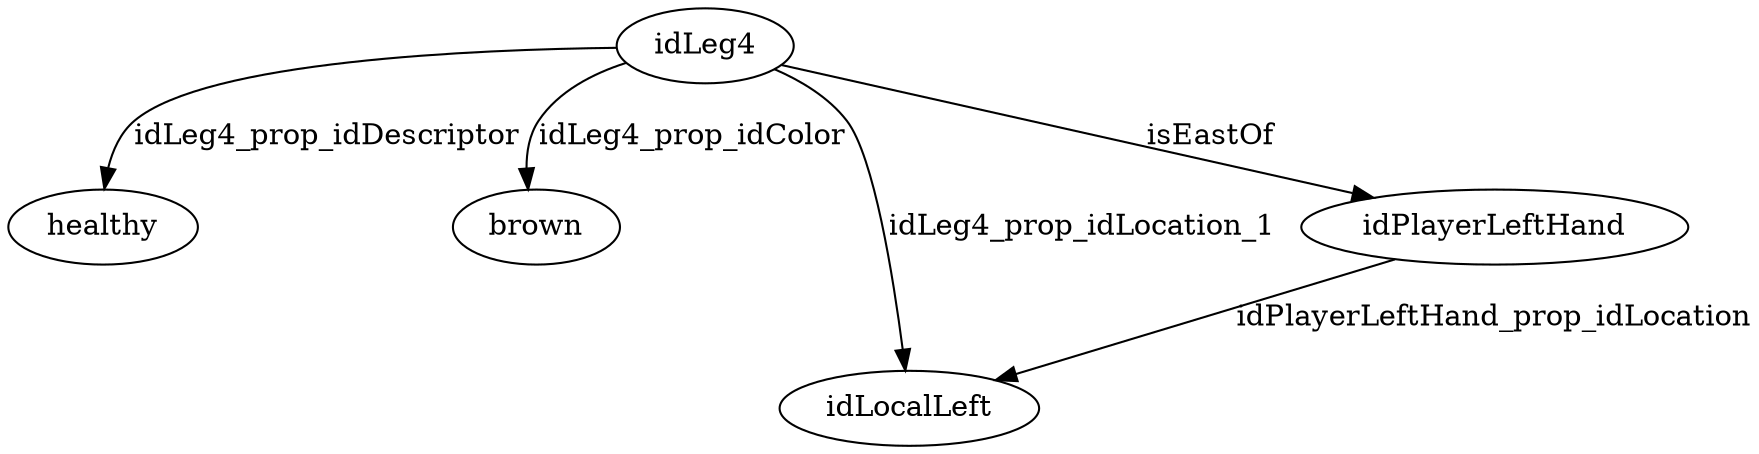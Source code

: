 strict digraph  {
idLeg4 [node_type=entity_node, root=root];
healthy;
brown;
idLocalLeft;
idPlayerLeftHand;
idLeg4 -> healthy  [edge_type=property, label=idLeg4_prop_idDescriptor];
idLeg4 -> brown  [edge_type=property, label=idLeg4_prop_idColor];
idLeg4 -> idLocalLeft  [edge_type=property, label=idLeg4_prop_idLocation_1];
idLeg4 -> idPlayerLeftHand  [edge_type=relationship, label=isEastOf];
idPlayerLeftHand -> idLocalLeft  [edge_type=property, label=idPlayerLeftHand_prop_idLocation];
}
